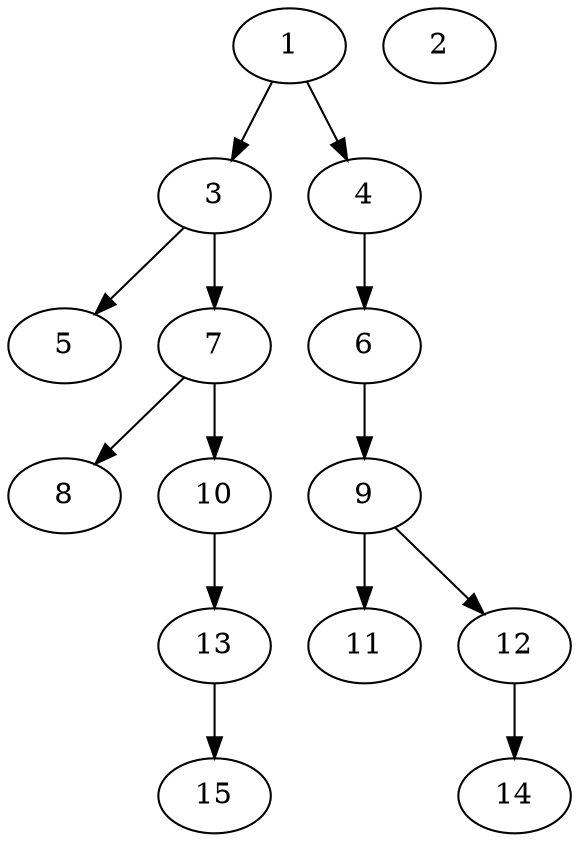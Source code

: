 // DAG (tier=1-easy, mode=compute, n=15, ccr=0.259, fat=0.415, density=0.202, regular=0.681, jump=0.082, mindata=262144, maxdata=2097152)
// DAG automatically generated by daggen at Sun Aug 24 16:33:32 2025
// /home/ermia/Project/Environments/daggen/bin/daggen --dot --ccr 0.259 --fat 0.415 --regular 0.681 --density 0.202 --jump 0.082 --mindata 262144 --maxdata 2097152 -n 15 
digraph G {
  1 [size="39989081435787952", alpha="0.17", expect_size="19994540717893976"]
  1 -> 3 [size ="31085035520000"]
  1 -> 4 [size ="31085035520000"]
  2 [size="9828912753711656", alpha="0.07", expect_size="4914456376855828"]
  3 [size="47628336703008752", alpha="0.04", expect_size="23814168351504376"]
  3 -> 5 [size ="23760639885312"]
  3 -> 7 [size ="23760639885312"]
  4 [size="1104643932927956", alpha="0.05", expect_size="552321966463978"]
  4 -> 6 [size ="33992057290752"]
  5 [size="1007464312125033", alpha="0.18", expect_size="503732156062516"]
  6 [size="43484820136126856", alpha="0.19", expect_size="21742410068063428"]
  6 -> 9 [size ="16653744078848"]
  7 [size="357354762003283968", alpha="0.17", expect_size="178677381001641984"]
  7 -> 8 [size ="4028620603392"]
  7 -> 10 [size ="4028620603392"]
  8 [size="4139406191878995968", alpha="0.13", expect_size="2069703095939497984"]
  9 [size="8721830153351224", alpha="0.16", expect_size="4360915076675612"]
  9 -> 11 [size ="4593601740800"]
  9 -> 12 [size ="4593601740800"]
  10 [size="631596009200303", alpha="0.15", expect_size="315798004600151"]
  10 -> 13 [size ="32423278542848"]
  11 [size="39492068415009400", alpha="0.18", expect_size="19746034207504700"]
  12 [size="5913872643185967104", alpha="0.17", expect_size="2956936321592983552"]
  12 -> 14 [size ="26162021531648"]
  13 [size="224195233046993", alpha="0.02", expect_size="112097616523496"]
  13 -> 15 [size ="8968730574848"]
  14 [size="535450627518496768", alpha="0.11", expect_size="267725313759248384"]
  15 [size="218288998399868928", alpha="0.18", expect_size="109144499199934464"]
}